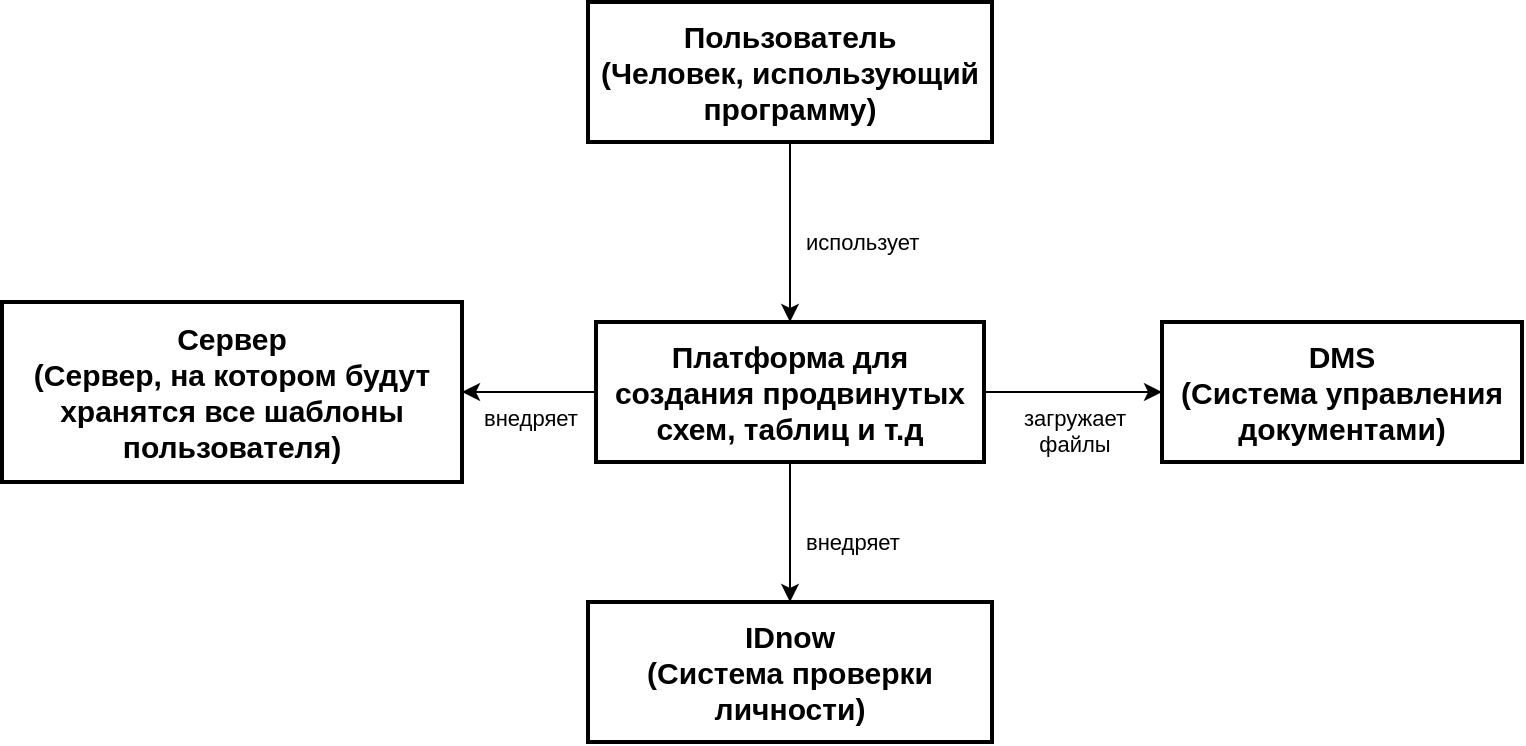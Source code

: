 <mxfile version="24.8.1">
  <diagram name="Страница — 1" id="RtK_Wq4SpWYBaDu56hCy">
    <mxGraphModel dx="1386" dy="791" grid="1" gridSize="10" guides="1" tooltips="1" connect="1" arrows="1" fold="1" page="1" pageScale="1" pageWidth="827" pageHeight="1169" math="0" shadow="0">
      <root>
        <mxCell id="0" />
        <mxCell id="1" parent="0" />
        <mxCell id="yWj0LaOKMihRAs8CbQv--9" value="загружает&lt;div&gt;файлы&lt;/div&gt;" style="edgeStyle=orthogonalEdgeStyle;rounded=0;orthogonalLoop=1;jettySize=auto;html=1;verticalAlign=top;" edge="1" parent="1" source="2" target="yWj0LaOKMihRAs8CbQv--4">
          <mxGeometry relative="1" as="geometry" />
        </mxCell>
        <mxCell id="yWj0LaOKMihRAs8CbQv--10" value="внедряет" style="edgeStyle=orthogonalEdgeStyle;rounded=0;orthogonalLoop=1;jettySize=auto;html=1;verticalAlign=middle;align=left;" edge="1" parent="1" source="2" target="yWj0LaOKMihRAs8CbQv--6">
          <mxGeometry x="0.143" y="6" relative="1" as="geometry">
            <Array as="points">
              <mxPoint x="414" y="630" />
              <mxPoint x="414" y="630" />
            </Array>
            <mxPoint as="offset" />
          </mxGeometry>
        </mxCell>
        <mxCell id="yWj0LaOKMihRAs8CbQv--11" value="внедряет" style="edgeStyle=orthogonalEdgeStyle;rounded=0;orthogonalLoop=1;jettySize=auto;html=1;verticalAlign=top;" edge="1" parent="1" source="2" target="yWj0LaOKMihRAs8CbQv--5">
          <mxGeometry relative="1" as="geometry" />
        </mxCell>
        <mxCell id="2" value="Платформа для создания продвинутых схем, таблиц и т.д" style="whiteSpace=wrap;strokeWidth=2;fontStyle=1;fontSize=15;" parent="1" vertex="1">
          <mxGeometry x="317" y="550" width="194" height="70" as="geometry" />
        </mxCell>
        <mxCell id="yWj0LaOKMihRAs8CbQv--8" value="использует" style="edgeStyle=orthogonalEdgeStyle;rounded=0;orthogonalLoop=1;jettySize=auto;html=1;align=left;" edge="1" parent="1" source="3" target="2">
          <mxGeometry x="0.111" y="6" relative="1" as="geometry">
            <mxPoint as="offset" />
          </mxGeometry>
        </mxCell>
        <mxCell id="3" value="Пользователь&#xa;(Человек, использующий программу)" style="whiteSpace=wrap;strokeWidth=2;fontSize=15;fontStyle=1" parent="1" vertex="1">
          <mxGeometry x="313" y="390" width="202" height="70" as="geometry" />
        </mxCell>
        <mxCell id="yWj0LaOKMihRAs8CbQv--4" value="DMS&#xa;(Система управления документами)" style="whiteSpace=wrap;strokeWidth=2;fontStyle=1;fontSize=15;" vertex="1" parent="1">
          <mxGeometry x="600" y="550" width="180" height="70" as="geometry" />
        </mxCell>
        <mxCell id="yWj0LaOKMihRAs8CbQv--5" value="Сервер&#xa;(Сервер, на котором будут хранятся все шаблоны пользователя)" style="whiteSpace=wrap;strokeWidth=2;fontStyle=1;fontSize=15;" vertex="1" parent="1">
          <mxGeometry x="20" y="540" width="230" height="90" as="geometry" />
        </mxCell>
        <mxCell id="yWj0LaOKMihRAs8CbQv--6" value="IDnow&#xa;(Система проверки личности)" style="whiteSpace=wrap;strokeWidth=2;fontStyle=1;fontSize=15;" vertex="1" parent="1">
          <mxGeometry x="313" y="690" width="202" height="70" as="geometry" />
        </mxCell>
      </root>
    </mxGraphModel>
  </diagram>
</mxfile>

